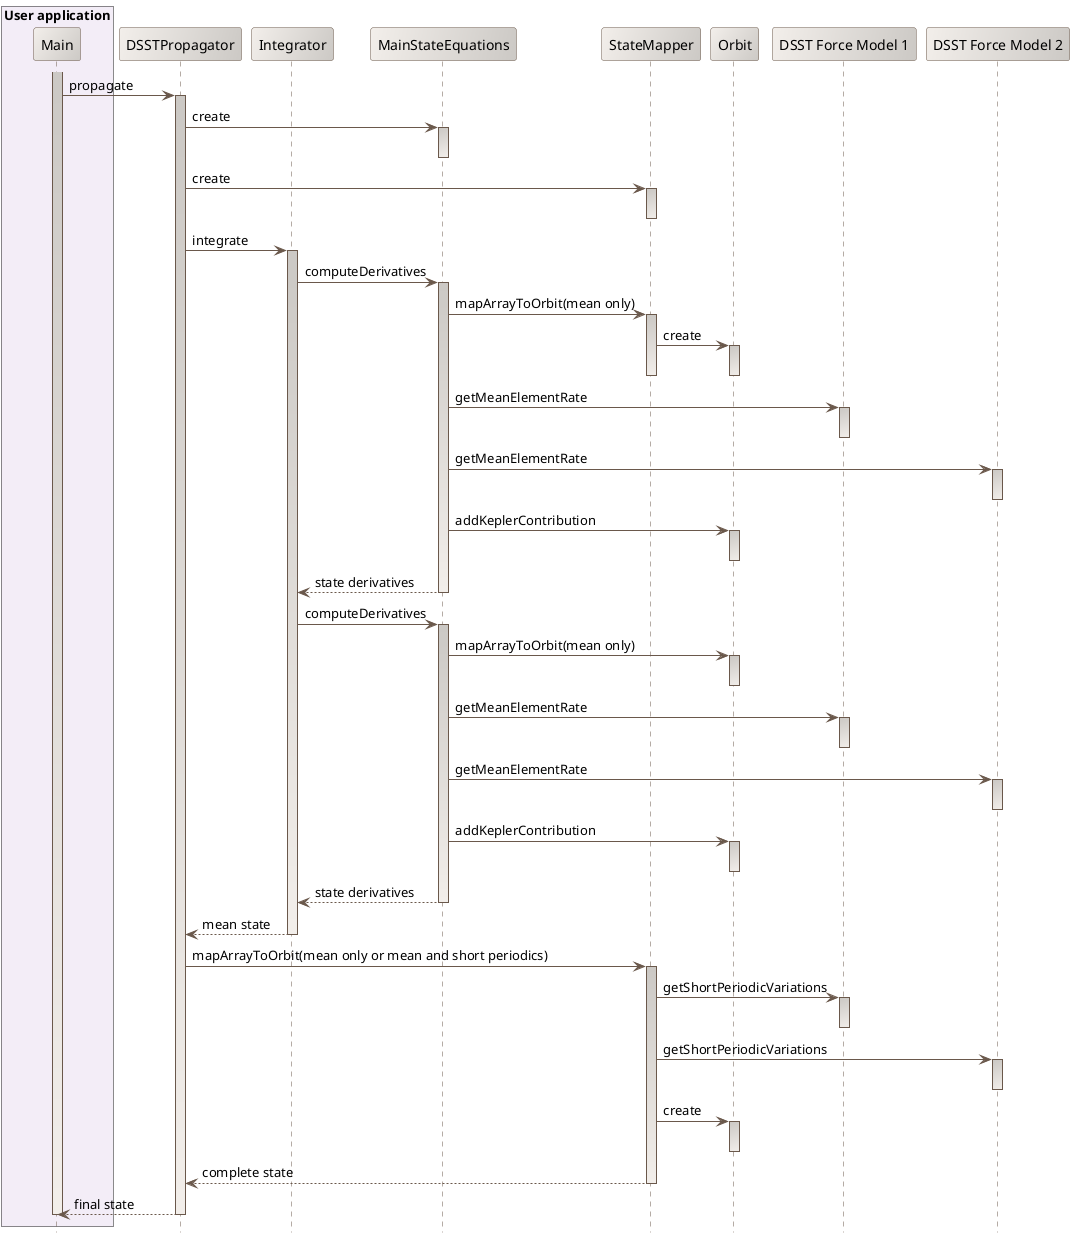 ' Copyright 2002-2015 CS Systèmes d'Information
' Licensed to CS Systèmes d'Information (CS) under one or more
' contributor license agreements.  See the NOTICE file distributed with
' this work for additional information regarding copyright ownership.
' CS licenses this file to You under the Apache License, Version 2.0
' (the "License"); you may not use this file except in compliance with
' the License.  You may obtain a copy of the License at
'
'   http://www.apache.org/licenses/LICENSE-2.0
'
' Unless required by applicable law or agreed to in writing, software
' distributed under the License is distributed on an "AS IS" BASIS,
' WITHOUT WARRANTIES OR CONDITIONS OF ANY KIND, either express or implied.
' See the License for the specific language governing permissions and
' limitations under the License.
 
@startuml

  skinparam svek                                true
  skinparam NoteBackgroundColor                 #F3EFEB
  skinparam NoteBorderColor                     #691616
  skinparam NoteFontColor                       #691616
  skinparam SequenceActorBorderColor            #6A584B
  skinparam SequenceParticipantBackgroundColor  #F3EFEB/CCC9C5
  skinparam SequenceParticipantBorderColor      #6A584B
  skinparam SequenceLifeLineBackgroundColor     #CCC9C5/F3EFEB
  skinparam SequenceLifeLineBorderColor         #6A584B
  skinparam SequenceArrowColor                  #6A584B
  skinparam SequenceBorderColor                 #6A584B
  skinparam SequenceFontSize                    11

  hide footbox

  box "User application" #F3EDF7
    participant "Main" as M
  end box
  participant DSSTPropagator
  participant Integrator
  participant MainStateEquations
  participant StateMapper
  participant Orbit
  participant "DSST Force Model 1" as F1
  participant "DSST Force Model 2" as F2

  activate M
  M          -> DSSTPropagator : propagate
    activate DSSTPropagator
    DSSTPropagator -> MainStateEquations : create
      activate MainStateEquations
      deactivate MainStateEquations
    DSSTPropagator -> StateMapper : create
      activate StateMapper
      deactivate StateMapper
    DSSTPropagator -> Integrator : integrate
      activate Integrator
      Integrator -> MainStateEquations : computeDerivatives
        activate MainStateEquations
        MainStateEquations -> StateMapper : mapArrayToOrbit(mean only)
          activate StateMapper
          StateMapper -> Orbit : create
            activate Orbit
            deactivate Orbit
          deactivate StateMapper
        MainStateEquations -> F1 : getMeanElementRate
          activate F1
          deactivate F1
        MainStateEquations -> F2 : getMeanElementRate
          activate F2
          deactivate F2
        MainStateEquations -> Orbit : addKeplerContribution
          activate Orbit
          deactivate Orbit
        MainStateEquations --> Integrator : state derivatives
        deactivate MainStateEquations
      Integrator -> MainStateEquations : computeDerivatives
        activate MainStateEquations
        MainStateEquations -> Orbit : mapArrayToOrbit(mean only)
          activate Orbit
          deactivate Orbit
        MainStateEquations -> F1 : getMeanElementRate
          activate F1
          deactivate F1
        MainStateEquations -> F2 : getMeanElementRate
          activate F2
          deactivate F2
        MainStateEquations -> Orbit : addKeplerContribution
          activate Orbit
          deactivate Orbit
        MainStateEquations --> Integrator : state derivatives
        deactivate MainStateEquations
      Integrator --> DSSTPropagator : mean state
      deactivate Integrator
      DSSTPropagator -> StateMapper : mapArrayToOrbit(mean only or mean and short periodics)
        activate StateMapper
        StateMapper -> F1 : getShortPeriodicVariations
          activate F1
          deactivate F1
        StateMapper -> F2 : getShortPeriodicVariations
          activate F2
          deactivate F2
        StateMapper -> Orbit : create
          activate Orbit
          deactivate Orbit
        StateMapper --> DSSTPropagator : complete state
        deactivate StateMapper
    DSSTPropagator --> M : final state
    deactivate DSSTPropagator
  deactivate M

@enduml
